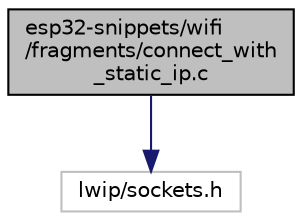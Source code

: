 digraph "esp32-snippets/wifi/fragments/connect_with_static_ip.c"
{
  edge [fontname="Helvetica",fontsize="10",labelfontname="Helvetica",labelfontsize="10"];
  node [fontname="Helvetica",fontsize="10",shape=record];
  Node0 [label="esp32-snippets/wifi\l/fragments/connect_with\l_static_ip.c",height=0.2,width=0.4,color="black", fillcolor="grey75", style="filled", fontcolor="black"];
  Node0 -> Node1 [color="midnightblue",fontsize="10",style="solid",fontname="Helvetica"];
  Node1 [label="lwip/sockets.h",height=0.2,width=0.4,color="grey75", fillcolor="white", style="filled"];
}
